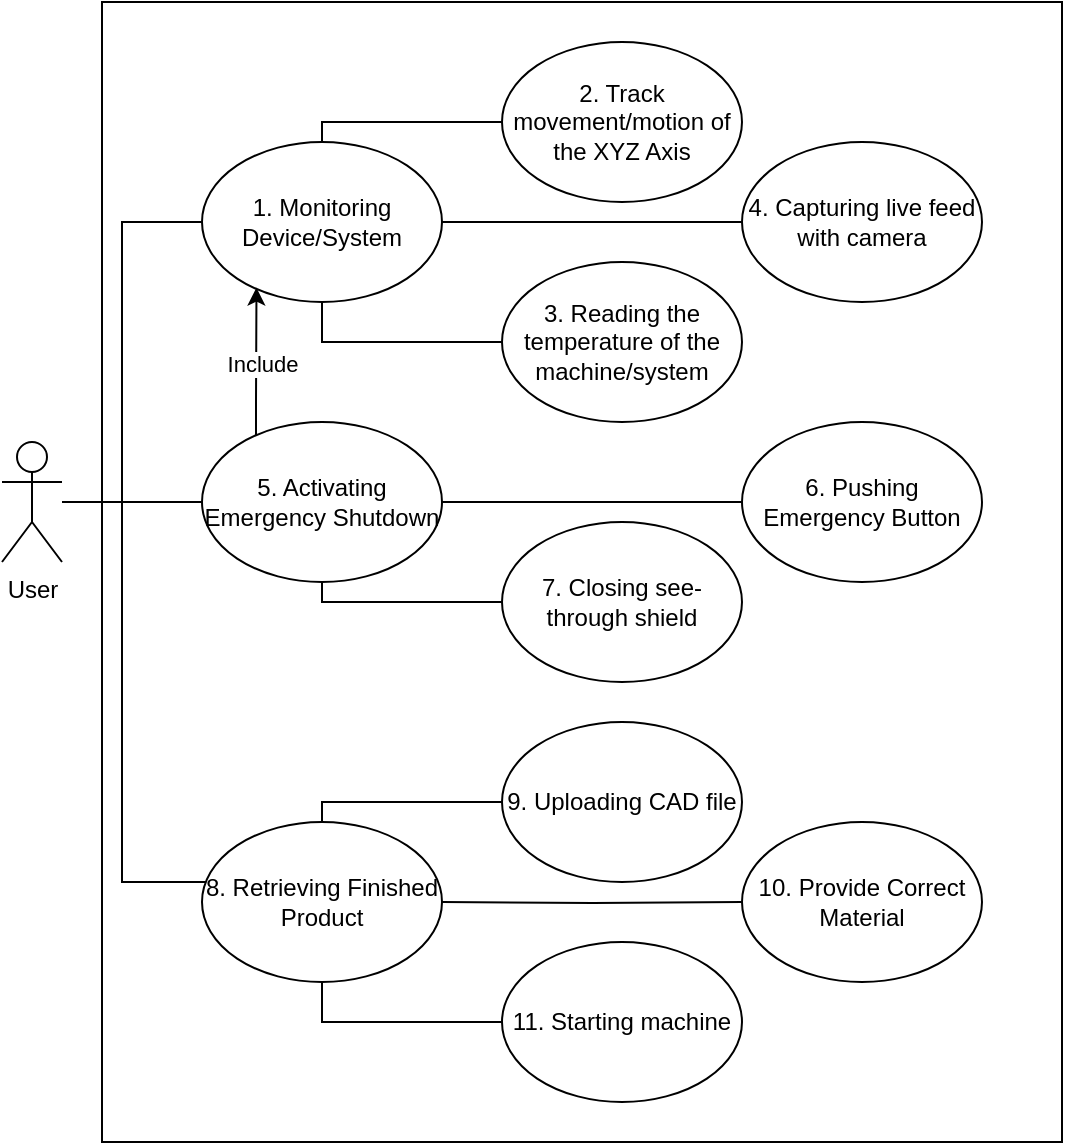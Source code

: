<mxfile version="23.1.8" type="device">
  <diagram name="Page-1" id="OksDgtss1nySYR5G-AAy">
    <mxGraphModel dx="772" dy="665" grid="1" gridSize="10" guides="1" tooltips="1" connect="1" arrows="1" fold="1" page="1" pageScale="1" pageWidth="850" pageHeight="1100" math="0" shadow="0">
      <root>
        <mxCell id="0" />
        <mxCell id="1" parent="0" />
        <mxCell id="TAqaCoyVJhxYGaYDMEXy-10" style="edgeStyle=orthogonalEdgeStyle;rounded=0;orthogonalLoop=1;jettySize=auto;html=1;endArrow=none;endFill=0;" edge="1" parent="1" source="TAqaCoyVJhxYGaYDMEXy-1" target="TAqaCoyVJhxYGaYDMEXy-2">
          <mxGeometry relative="1" as="geometry">
            <Array as="points">
              <mxPoint x="100" y="310" />
              <mxPoint x="100" y="500" />
            </Array>
          </mxGeometry>
        </mxCell>
        <mxCell id="TAqaCoyVJhxYGaYDMEXy-18" style="edgeStyle=orthogonalEdgeStyle;rounded=0;orthogonalLoop=1;jettySize=auto;html=1;entryX=0;entryY=0.5;entryDx=0;entryDy=0;endArrow=none;endFill=0;" edge="1" parent="1" source="TAqaCoyVJhxYGaYDMEXy-1" target="TAqaCoyVJhxYGaYDMEXy-11">
          <mxGeometry relative="1" as="geometry">
            <Array as="points">
              <mxPoint x="100" y="310" />
              <mxPoint x="100" y="170" />
            </Array>
          </mxGeometry>
        </mxCell>
        <mxCell id="TAqaCoyVJhxYGaYDMEXy-26" style="edgeStyle=orthogonalEdgeStyle;rounded=0;orthogonalLoop=1;jettySize=auto;html=1;entryX=0;entryY=0.5;entryDx=0;entryDy=0;endArrow=none;endFill=0;" edge="1" parent="1" source="TAqaCoyVJhxYGaYDMEXy-1" target="TAqaCoyVJhxYGaYDMEXy-19">
          <mxGeometry relative="1" as="geometry">
            <Array as="points">
              <mxPoint x="100" y="310" />
              <mxPoint x="100" y="310" />
            </Array>
          </mxGeometry>
        </mxCell>
        <mxCell id="TAqaCoyVJhxYGaYDMEXy-1" value="User" style="shape=umlActor;verticalLabelPosition=bottom;verticalAlign=top;html=1;outlineConnect=0;" vertex="1" parent="1">
          <mxGeometry x="40" y="280" width="30" height="60" as="geometry" />
        </mxCell>
        <mxCell id="TAqaCoyVJhxYGaYDMEXy-7" style="edgeStyle=orthogonalEdgeStyle;rounded=0;orthogonalLoop=1;jettySize=auto;html=1;exitX=0.5;exitY=0;exitDx=0;exitDy=0;endArrow=none;endFill=0;" edge="1" parent="1" target="TAqaCoyVJhxYGaYDMEXy-3">
          <mxGeometry relative="1" as="geometry">
            <mxPoint x="200" y="470" as="sourcePoint" />
            <Array as="points">
              <mxPoint x="200" y="460" />
            </Array>
          </mxGeometry>
        </mxCell>
        <mxCell id="TAqaCoyVJhxYGaYDMEXy-8" style="edgeStyle=orthogonalEdgeStyle;rounded=0;orthogonalLoop=1;jettySize=auto;html=1;endArrow=none;endFill=0;" edge="1" parent="1" target="TAqaCoyVJhxYGaYDMEXy-6">
          <mxGeometry relative="1" as="geometry">
            <mxPoint x="200.0" y="550" as="sourcePoint" />
            <Array as="points">
              <mxPoint x="200" y="570" />
            </Array>
          </mxGeometry>
        </mxCell>
        <mxCell id="TAqaCoyVJhxYGaYDMEXy-9" style="edgeStyle=orthogonalEdgeStyle;rounded=0;orthogonalLoop=1;jettySize=auto;html=1;endArrow=none;endFill=0;" edge="1" parent="1" target="TAqaCoyVJhxYGaYDMEXy-5">
          <mxGeometry relative="1" as="geometry">
            <mxPoint x="260" y="510" as="sourcePoint" />
          </mxGeometry>
        </mxCell>
        <mxCell id="TAqaCoyVJhxYGaYDMEXy-2" value="8. Retrieving Finished Product" style="ellipse;whiteSpace=wrap;html=1;" vertex="1" parent="1">
          <mxGeometry x="140" y="470" width="120" height="80" as="geometry" />
        </mxCell>
        <mxCell id="TAqaCoyVJhxYGaYDMEXy-3" value="9. Uploading CAD file" style="ellipse;whiteSpace=wrap;html=1;" vertex="1" parent="1">
          <mxGeometry x="290" y="420" width="120" height="80" as="geometry" />
        </mxCell>
        <mxCell id="TAqaCoyVJhxYGaYDMEXy-5" value="10. Provide Correct Material" style="ellipse;whiteSpace=wrap;html=1;" vertex="1" parent="1">
          <mxGeometry x="410" y="470" width="120" height="80" as="geometry" />
        </mxCell>
        <mxCell id="TAqaCoyVJhxYGaYDMEXy-6" value="11. Starting machine" style="ellipse;whiteSpace=wrap;html=1;" vertex="1" parent="1">
          <mxGeometry x="290" y="530" width="120" height="80" as="geometry" />
        </mxCell>
        <mxCell id="TAqaCoyVJhxYGaYDMEXy-15" style="edgeStyle=orthogonalEdgeStyle;rounded=0;orthogonalLoop=1;jettySize=auto;html=1;endArrow=none;endFill=0;" edge="1" parent="1" source="TAqaCoyVJhxYGaYDMEXy-11" target="TAqaCoyVJhxYGaYDMEXy-14">
          <mxGeometry relative="1" as="geometry" />
        </mxCell>
        <mxCell id="TAqaCoyVJhxYGaYDMEXy-16" style="edgeStyle=orthogonalEdgeStyle;rounded=0;orthogonalLoop=1;jettySize=auto;html=1;endArrow=none;endFill=0;entryX=0;entryY=0.5;entryDx=0;entryDy=0;" edge="1" parent="1" source="TAqaCoyVJhxYGaYDMEXy-11" target="TAqaCoyVJhxYGaYDMEXy-12">
          <mxGeometry relative="1" as="geometry">
            <mxPoint x="200" y="80" as="targetPoint" />
            <Array as="points">
              <mxPoint x="200" y="120" />
            </Array>
          </mxGeometry>
        </mxCell>
        <mxCell id="TAqaCoyVJhxYGaYDMEXy-17" style="edgeStyle=orthogonalEdgeStyle;rounded=0;orthogonalLoop=1;jettySize=auto;html=1;entryX=0;entryY=0.5;entryDx=0;entryDy=0;endArrow=none;endFill=0;" edge="1" parent="1" source="TAqaCoyVJhxYGaYDMEXy-11" target="TAqaCoyVJhxYGaYDMEXy-13">
          <mxGeometry relative="1" as="geometry">
            <Array as="points">
              <mxPoint x="200" y="230" />
            </Array>
          </mxGeometry>
        </mxCell>
        <mxCell id="TAqaCoyVJhxYGaYDMEXy-11" value="1. Monitoring Device/System" style="ellipse;whiteSpace=wrap;html=1;" vertex="1" parent="1">
          <mxGeometry x="140" y="130" width="120" height="80" as="geometry" />
        </mxCell>
        <mxCell id="TAqaCoyVJhxYGaYDMEXy-12" value="2. Track movement/motion of the XYZ Axis" style="ellipse;whiteSpace=wrap;html=1;" vertex="1" parent="1">
          <mxGeometry x="290" y="80" width="120" height="80" as="geometry" />
        </mxCell>
        <mxCell id="TAqaCoyVJhxYGaYDMEXy-13" value="3. Reading the temperature of the machine/system" style="ellipse;whiteSpace=wrap;html=1;" vertex="1" parent="1">
          <mxGeometry x="290" y="190" width="120" height="80" as="geometry" />
        </mxCell>
        <mxCell id="TAqaCoyVJhxYGaYDMEXy-14" value="4. Capturing live feed with camera" style="ellipse;whiteSpace=wrap;html=1;" vertex="1" parent="1">
          <mxGeometry x="410" y="130" width="120" height="80" as="geometry" />
        </mxCell>
        <mxCell id="TAqaCoyVJhxYGaYDMEXy-23" style="edgeStyle=orthogonalEdgeStyle;rounded=0;orthogonalLoop=1;jettySize=auto;html=1;endArrow=none;endFill=0;" edge="1" parent="1" source="TAqaCoyVJhxYGaYDMEXy-19" target="TAqaCoyVJhxYGaYDMEXy-20">
          <mxGeometry relative="1" as="geometry" />
        </mxCell>
        <mxCell id="TAqaCoyVJhxYGaYDMEXy-24" style="edgeStyle=orthogonalEdgeStyle;rounded=0;orthogonalLoop=1;jettySize=auto;html=1;entryX=0;entryY=0.5;entryDx=0;entryDy=0;endArrow=none;endFill=0;" edge="1" parent="1" source="TAqaCoyVJhxYGaYDMEXy-19" target="TAqaCoyVJhxYGaYDMEXy-21">
          <mxGeometry relative="1" as="geometry">
            <Array as="points">
              <mxPoint x="200" y="360" />
            </Array>
          </mxGeometry>
        </mxCell>
        <mxCell id="TAqaCoyVJhxYGaYDMEXy-19" value="5. Activating Emergency Shutdown" style="ellipse;whiteSpace=wrap;html=1;" vertex="1" parent="1">
          <mxGeometry x="140" y="270" width="120" height="80" as="geometry" />
        </mxCell>
        <mxCell id="TAqaCoyVJhxYGaYDMEXy-20" value="6. Pushing Emergency Button" style="ellipse;whiteSpace=wrap;html=1;" vertex="1" parent="1">
          <mxGeometry x="410" y="270" width="120" height="80" as="geometry" />
        </mxCell>
        <mxCell id="TAqaCoyVJhxYGaYDMEXy-21" value="7. Closing see-through shield" style="ellipse;whiteSpace=wrap;html=1;" vertex="1" parent="1">
          <mxGeometry x="290" y="320" width="120" height="80" as="geometry" />
        </mxCell>
        <mxCell id="TAqaCoyVJhxYGaYDMEXy-25" style="edgeStyle=orthogonalEdgeStyle;rounded=0;orthogonalLoop=1;jettySize=auto;html=1;entryX=0.227;entryY=0.91;entryDx=0;entryDy=0;entryPerimeter=0;" edge="1" parent="1" source="TAqaCoyVJhxYGaYDMEXy-19" target="TAqaCoyVJhxYGaYDMEXy-11">
          <mxGeometry relative="1" as="geometry">
            <Array as="points">
              <mxPoint x="167" y="260" />
              <mxPoint x="167" y="260" />
            </Array>
          </mxGeometry>
        </mxCell>
        <mxCell id="TAqaCoyVJhxYGaYDMEXy-27" value="Include" style="edgeLabel;html=1;align=center;verticalAlign=middle;resizable=0;points=[];" vertex="1" connectable="0" parent="TAqaCoyVJhxYGaYDMEXy-25">
          <mxGeometry x="-0.032" y="-3" relative="1" as="geometry">
            <mxPoint as="offset" />
          </mxGeometry>
        </mxCell>
        <mxCell id="TAqaCoyVJhxYGaYDMEXy-28" value="" style="rounded=0;whiteSpace=wrap;html=1;fillColor=none;" vertex="1" parent="1">
          <mxGeometry x="90" y="60" width="480" height="570" as="geometry" />
        </mxCell>
      </root>
    </mxGraphModel>
  </diagram>
</mxfile>
